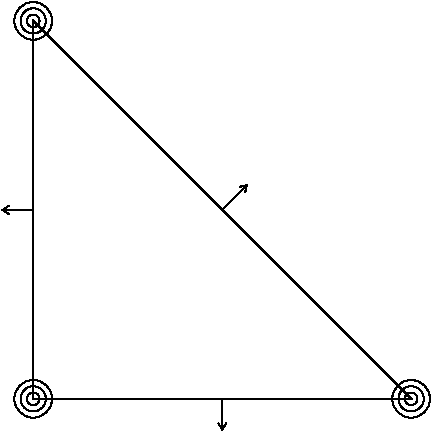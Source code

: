 #FIG 3.2  Produced by xfig version 3.2.5
Landscape
Center
Metric
A4      
100.00
Single
-2
1200 2
6 360 360 540 540
1 3 0 1 0 7 50 -1 -1 0.000 1 0.0000 450 450 45 45 450 450 495 450
1 3 0 1 0 7 50 -1 -1 0.000 1 0.0000 450 450 90 90 450 450 540 450
-6
6 360 3060 540 3240
1 3 0 1 0 7 50 -1 -1 0.000 1 0.0000 450 3150 45 45 450 3150 495 3150
1 3 0 1 0 7 50 -1 -1 0.000 1 0.0000 450 3150 90 90 450 3150 540 3150
-6
6 3060 3060 3240 3240
1 3 0 1 0 7 50 -1 -1 0.000 1 0.0000 3150 3150 45 45 3150 3150 3195 3150
1 3 0 1 0 7 50 -1 -1 0.000 1 0.0000 3150 3150 90 90 3150 3150 3240 3150
-6
1 3 0 1 0 7 50 -1 -1 0.000 1 0.0000 3150 3150 135 135 3150 3150 3285 3150
1 3 0 1 0 7 50 -1 -1 0.000 1 0.0000 450 450 135 135 450 450 585 450
1 3 0 1 0 7 50 -1 -1 0.000 1 0.0000 450 450 135 135 450 450 585 450
1 3 0 1 0 7 50 -1 -1 0.000 1 0.0000 450 3150 135 135 450 3150 585 3150
2 1 0 1 0 7 50 -1 -1 0.000 0 0 -1 0 0 4
	 450 450 450 3150 3150 3150 450 450
2 1 0 1 0 7 50 -1 -1 0.000 0 0 -1 1 0 2
	0 0 1.00 60.00 45.00
	 1800 3150 1800 3375
2 1 0 1 0 7 50 -1 -1 0.000 0 0 -1 1 0 2
	0 0 1.00 60.00 45.00
	 450 1800 225 1800
2 1 0 1 0 7 50 -1 -1 0.000 0 0 -1 1 0 2
	0 0 1.00 60.00 45.00
	 1800 1800 1980 1620
